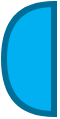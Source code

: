 <mxfile version="22.0.4" type="github">
  <diagram name="Page-1" id="anAUFlX6zJhQC-ie8a5u">
    <mxGraphModel dx="1050" dy="553" grid="1" gridSize="10" guides="1" tooltips="1" connect="1" arrows="1" fold="1" page="1" pageScale="1" pageWidth="850" pageHeight="1100" math="0" shadow="0">
      <root>
        <mxCell id="0" />
        <mxCell id="1" parent="0" />
        <mxCell id="sGrIHaXbeA38BbI2a5j0-1" value="" style="shape=or;whiteSpace=wrap;html=1;rounded=0;shadow=0;comic=0;strokeColor=#006E96;strokeWidth=3;fillColor=#00B0F0;gradientColor=none;rotation=-180;" vertex="1" parent="1">
          <mxGeometry x="330" y="160" width="25" height="55" as="geometry" />
        </mxCell>
      </root>
    </mxGraphModel>
  </diagram>
</mxfile>
